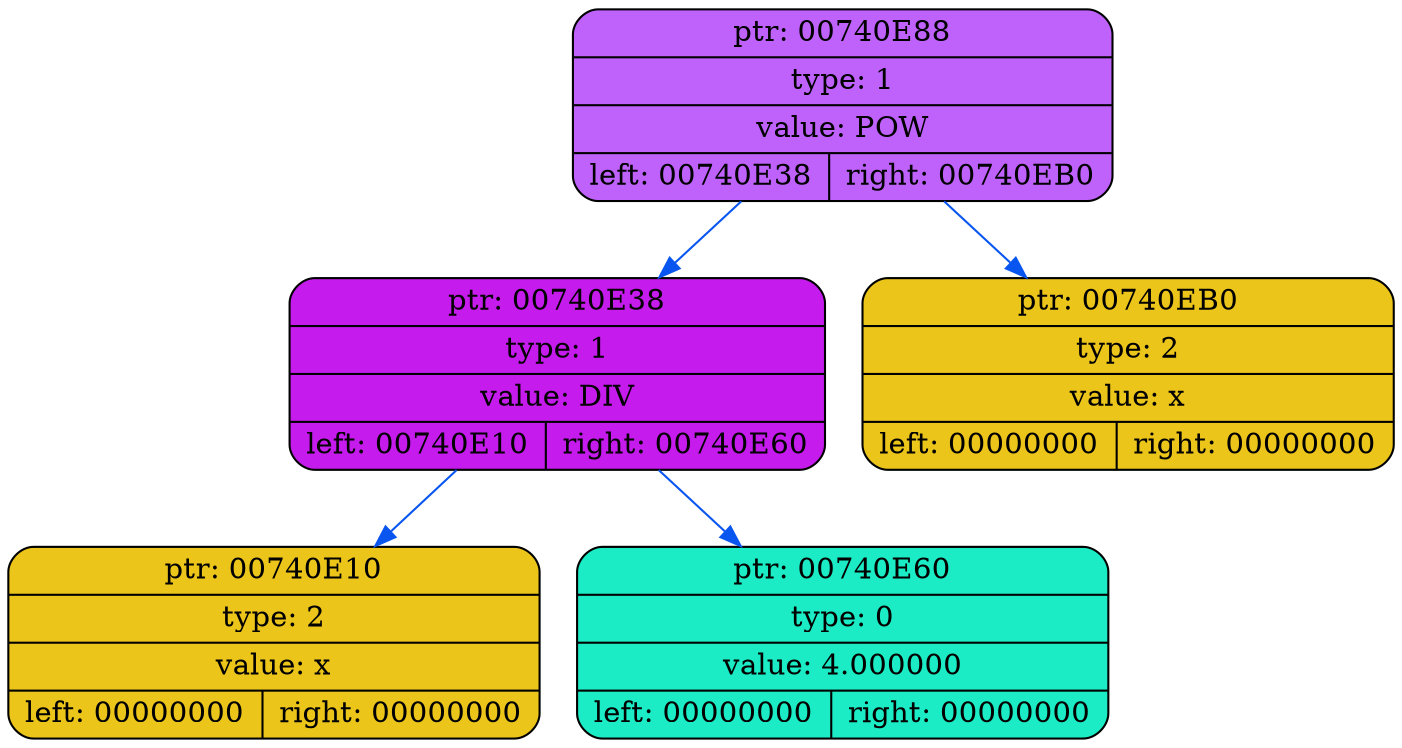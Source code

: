 digraph
{
    rankdir=TP

        node00740E88[shape=record,style="rounded,filled",fillcolor="#BF62FC",label="{ ptr: 00740E88 | type: 1 | value: POW| { left: 00740E38 | right: 00740EB0 }}"];
    node00740E88 -> node00740E38[color="#0855F0"]
    node00740E38[shape=record,style="rounded,filled",fillcolor="#C51BEC",label="{ ptr: 00740E38 | type: 1 | value: DIV| { left: 00740E10 | right: 00740E60 }}"];
    node00740E38 -> node00740E10[color="#0855F0"]
    node00740E10[shape=record,style="rounded,filled",fillcolor="#ECC51B",label="{ ptr: 00740E10 | type: 2 | value: x| { left: 00000000 | right: 00000000 }}"];
    node00740E38 -> node00740E60[color="#0855F0"]
    node00740E60[shape=record,style="rounded,filled",fillcolor="#1BECC5",label="{ ptr: 00740E60 | type: 0 | value: 4.000000| { left: 00000000 | right: 00000000 }}"];
    node00740E88 -> node00740EB0[color="#0855F0"]
    node00740EB0[shape=record,style="rounded,filled",fillcolor="#ECC51B",label="{ ptr: 00740EB0 | type: 2 | value: x| { left: 00000000 | right: 00000000 }}"];
}